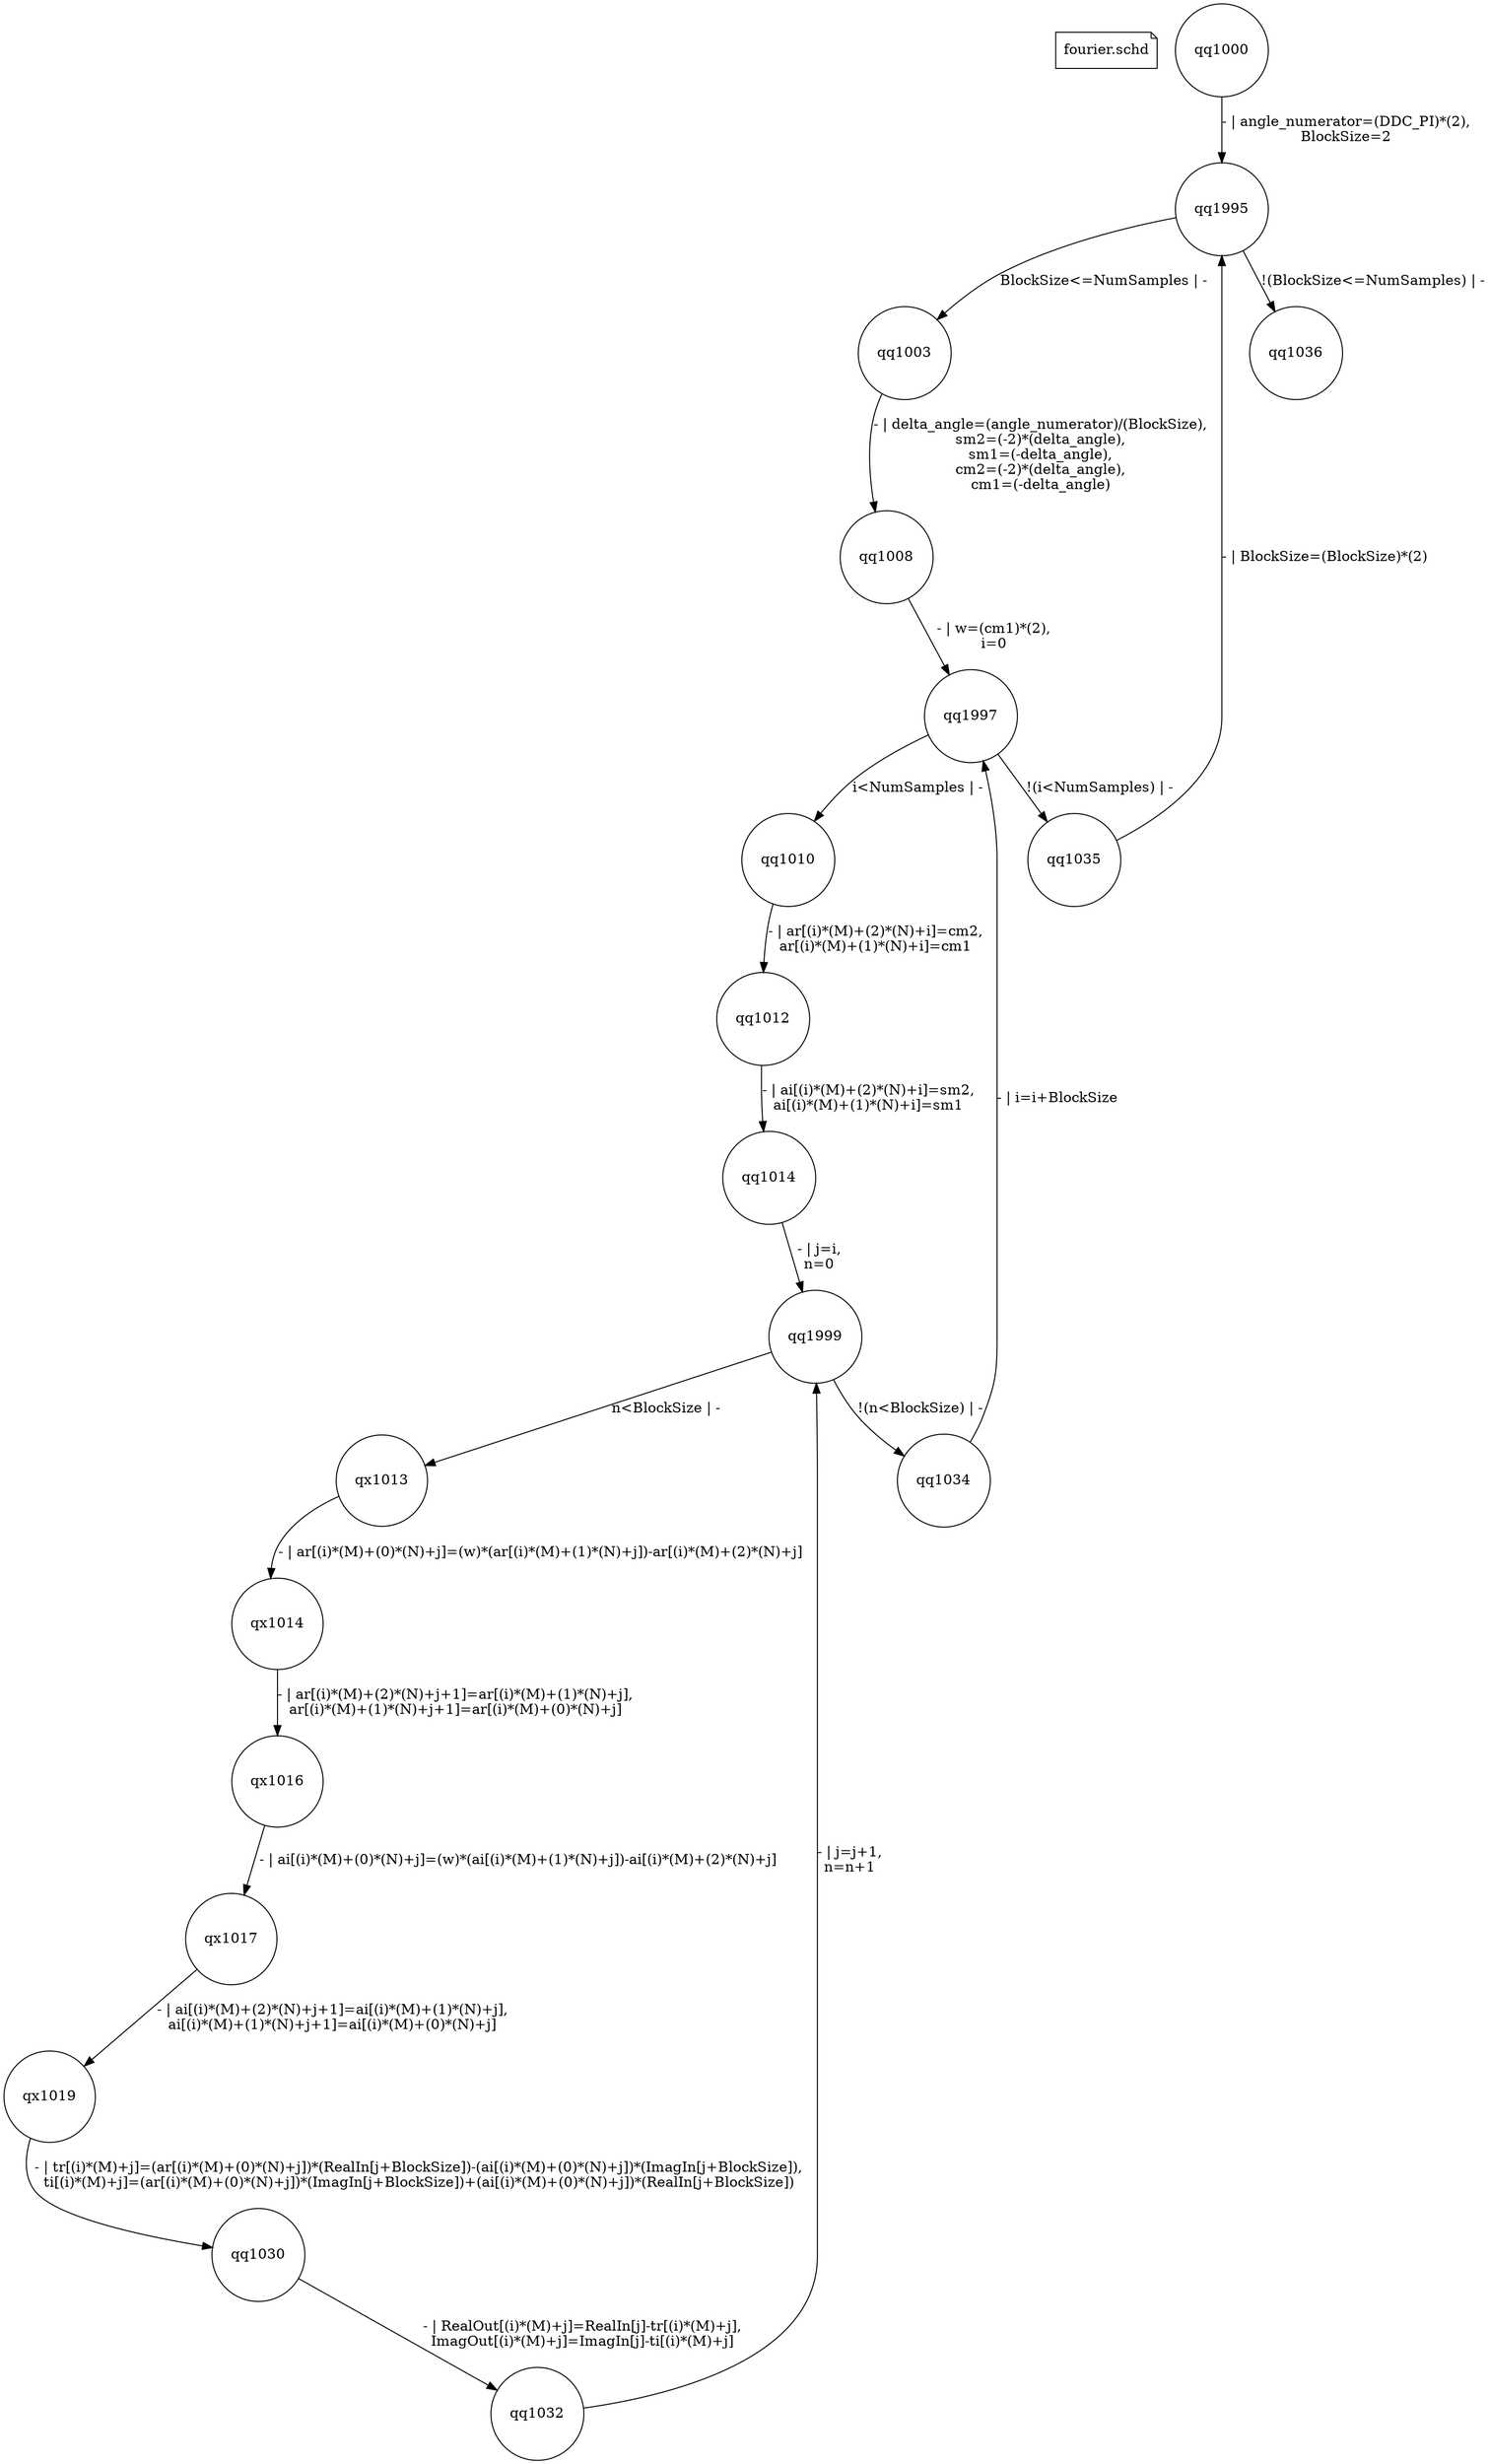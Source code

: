 digraph fsmdIndot {

"fourier.schd" [shape=note];
qq1000 [shape=circle];
qq1995 [shape=circle];
qq1000 -> qq1995 [label="- | angle_numerator=(DDC_PI)*(2),\nBlockSize=2"];
qq1995 [shape=circle];
qq1003 [shape=circle];
qq1995 -> qq1003 [label="BlockSize<=NumSamples | -"];
qq1036 [shape=circle];
qq1995 -> qq1036 [label="!(BlockSize<=NumSamples) | -"];
qq1003 [shape=circle];
qq1008 [shape=circle];
qq1003 -> qq1008 [label="- | delta_angle=(angle_numerator)/(BlockSize),\nsm2=(-2)*(delta_angle),\nsm1=(-delta_angle),\ncm2=(-2)*(delta_angle),\ncm1=(-delta_angle)"];
qq1008 [shape=circle];
qq1997 [shape=circle];
qq1008 -> qq1997 [label="- | w=(cm1)*(2),\ni=0"];
qq1997 [shape=circle];
qq1010 [shape=circle];
qq1997 -> qq1010 [label="i<NumSamples | -"];
qq1035 [shape=circle];
qq1997 -> qq1035 [label="!(i<NumSamples) | -"];
qq1010 [shape=circle];
qq1012 [shape=circle];
qq1010 -> qq1012 [label="- | ar[(i)*(M)+(2)*(N)+i]=cm2,\nar[(i)*(M)+(1)*(N)+i]=cm1"];
qq1012 [shape=circle];
qq1014 [shape=circle];
qq1012 -> qq1014 [label="- | ai[(i)*(M)+(2)*(N)+i]=sm2,\nai[(i)*(M)+(1)*(N)+i]=sm1"];
qq1014 [shape=circle];
qq1999 [shape=circle];
qq1014 -> qq1999 [label="- | j=i,\nn=0"];
qq1999 [shape=circle];
qx1013 [shape=circle];
qq1999 -> qx1013 [label="n<BlockSize | -"];
qq1034 [shape=circle];
qq1999 -> qq1034 [label="!(n<BlockSize) | -"];
qx1013 [shape=circle];
qx1014 [shape=circle];
qx1013 -> qx1014 [label="- | ar[(i)*(M)+(0)*(N)+j]=(w)*(ar[(i)*(M)+(1)*(N)+j])-ar[(i)*(M)+(2)*(N)+j]"];
qx1014 [shape=circle];
qx1016 [shape=circle];
qx1014 -> qx1016 [label="- | ar[(i)*(M)+(2)*(N)+j+1]=ar[(i)*(M)+(1)*(N)+j],\nar[(i)*(M)+(1)*(N)+j+1]=ar[(i)*(M)+(0)*(N)+j]"];
qx1016 [shape=circle];
qx1017 [shape=circle];
qx1016 -> qx1017 [label="- | ai[(i)*(M)+(0)*(N)+j]=(w)*(ai[(i)*(M)+(1)*(N)+j])-ai[(i)*(M)+(2)*(N)+j]"];
qx1017 [shape=circle];
qx1019 [shape=circle];
qx1017 -> qx1019 [label="- | ai[(i)*(M)+(2)*(N)+j+1]=ai[(i)*(M)+(1)*(N)+j],\nai[(i)*(M)+(1)*(N)+j+1]=ai[(i)*(M)+(0)*(N)+j]"];
qx1019 [shape=circle];
qq1030 [shape=circle];
qx1019 -> qq1030 [label="- | tr[(i)*(M)+j]=(ar[(i)*(M)+(0)*(N)+j])*(RealIn[j+BlockSize])-(ai[(i)*(M)+(0)*(N)+j])*(ImagIn[j+BlockSize]),\nti[(i)*(M)+j]=(ar[(i)*(M)+(0)*(N)+j])*(ImagIn[j+BlockSize])+(ai[(i)*(M)+(0)*(N)+j])*(RealIn[j+BlockSize])"];
qq1030 [shape=circle];
qq1032 [shape=circle];
qq1030 -> qq1032 [label="- | RealOut[(i)*(M)+j]=RealIn[j]-tr[(i)*(M)+j],\nImagOut[(i)*(M)+j]=ImagIn[j]-ti[(i)*(M)+j]"];
qq1032 [shape=circle];
qq1999 [shape=circle];
qq1032 -> qq1999 [label="- | j=j+1,\nn=n+1"];
qq1034 [shape=circle];
qq1997 [shape=circle];
qq1034 -> qq1997 [label="- | i=i+BlockSize"];
qq1035 [shape=circle];
qq1995 [shape=circle];
qq1035 -> qq1995 [label="- | BlockSize=(BlockSize)*(2)"];

}
